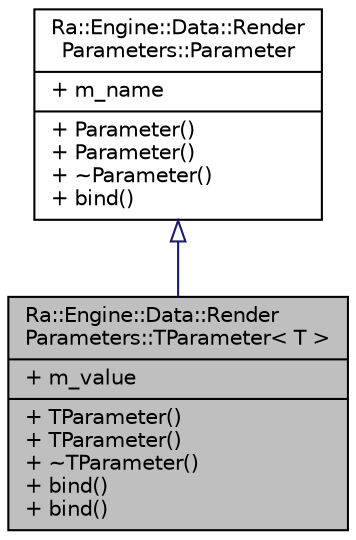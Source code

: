 digraph "Ra::Engine::Data::RenderParameters::TParameter&lt; T &gt;"
{
 // INTERACTIVE_SVG=YES
 // LATEX_PDF_SIZE
  edge [fontname="Helvetica",fontsize="10",labelfontname="Helvetica",labelfontsize="10"];
  node [fontname="Helvetica",fontsize="10",shape=record];
  Node1 [label="{Ra::Engine::Data::Render\lParameters::TParameter\< T \>\n|+ m_value\l|+ TParameter()\l+ TParameter()\l+ ~TParameter()\l+ bind()\l+ bind()\l}",height=0.2,width=0.4,color="black", fillcolor="grey75", style="filled", fontcolor="black",tooltip=" "];
  Node2 -> Node1 [dir="back",color="midnightblue",fontsize="10",style="solid",arrowtail="onormal",fontname="Helvetica"];
  Node2 [label="{Ra::Engine::Data::Render\lParameters::Parameter\n|+ m_name\l|+ Parameter()\l+ Parameter()\l+ ~Parameter()\l+ bind()\l}",height=0.2,width=0.4,color="black", fillcolor="white", style="filled",URL="$classRa_1_1Engine_1_1Data_1_1RenderParameters_1_1Parameter.html",tooltip=" "];
}
